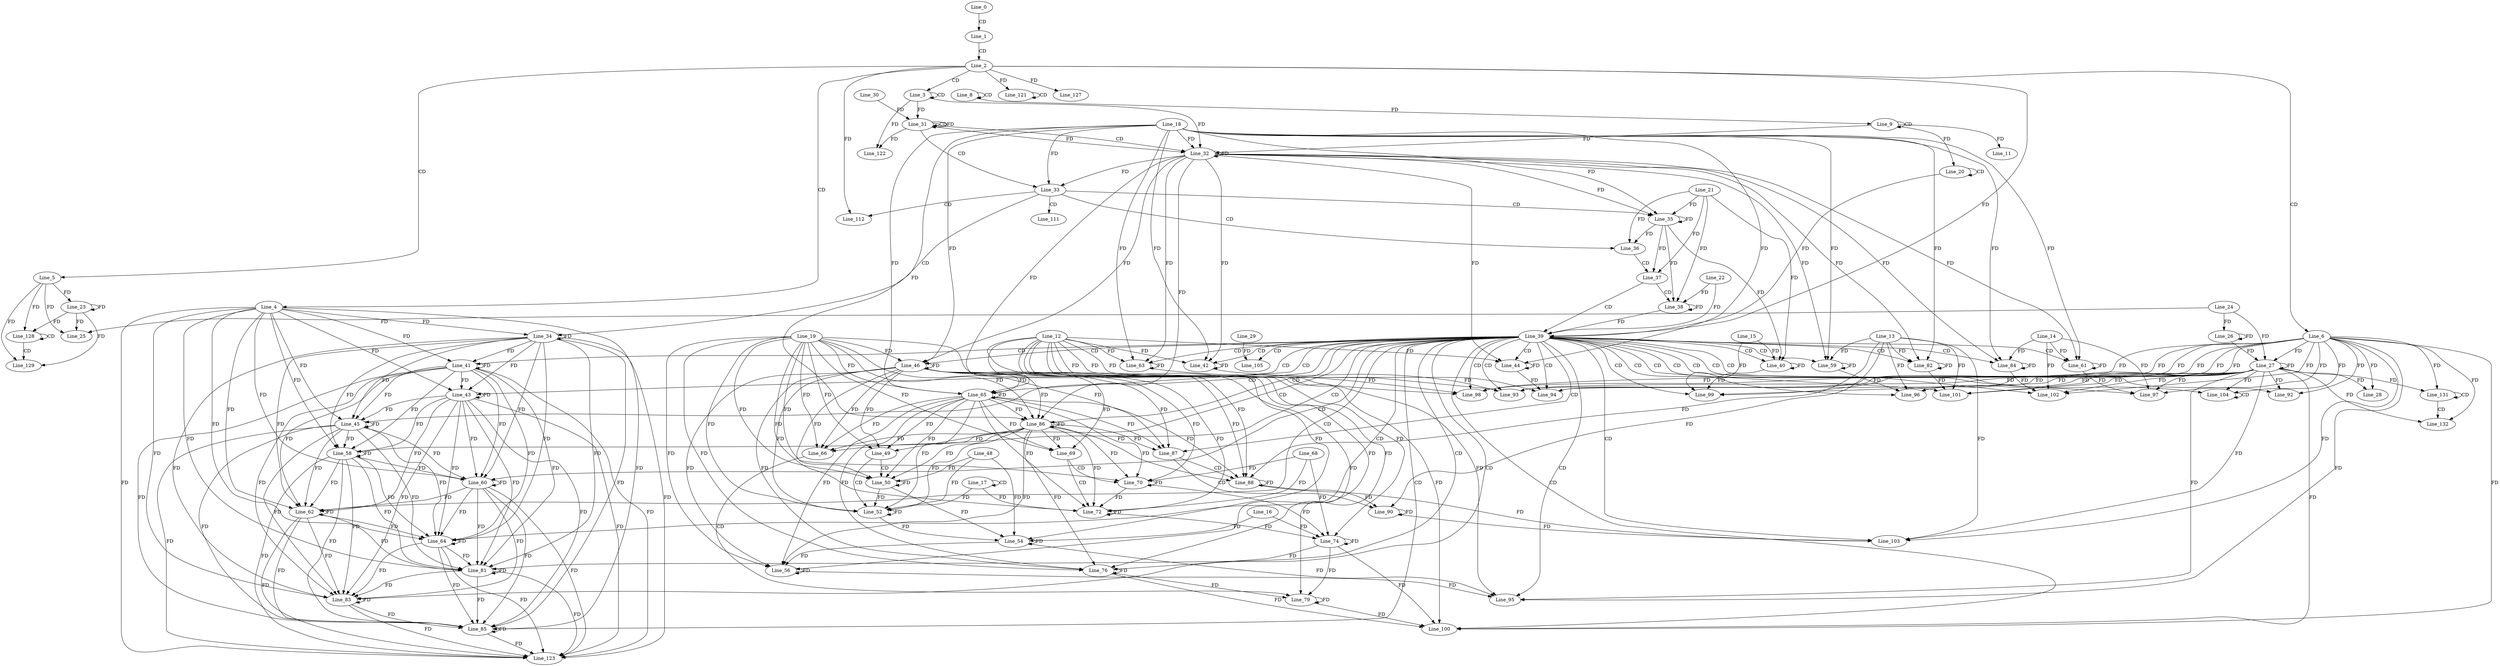 digraph G {
  Line_0;
  Line_1;
  Line_2;
  Line_3;
  Line_3;
  Line_4;
  Line_5;
  Line_6;
  Line_8;
  Line_8;
  Line_9;
  Line_9;
  Line_11;
  Line_17;
  Line_17;
  Line_20;
  Line_20;
  Line_20;
  Line_23;
  Line_23;
  Line_25;
  Line_24;
  Line_26;
  Line_27;
  Line_27;
  Line_28;
  Line_31;
  Line_31;
  Line_30;
  Line_31;
  Line_32;
  Line_18;
  Line_32;
  Line_33;
  Line_34;
  Line_34;
  Line_35;
  Line_21;
  Line_35;
  Line_36;
  Line_37;
  Line_37;
  Line_38;
  Line_22;
  Line_38;
  Line_39;
  Line_39;
  Line_39;
  Line_40;
  Line_15;
  Line_40;
  Line_41;
  Line_41;
  Line_42;
  Line_12;
  Line_42;
  Line_42;
  Line_43;
  Line_43;
  Line_44;
  Line_44;
  Line_44;
  Line_45;
  Line_45;
  Line_46;
  Line_19;
  Line_46;
  Line_49;
  Line_49;
  Line_50;
  Line_48;
  Line_50;
  Line_52;
  Line_52;
  Line_52;
  Line_54;
  Line_54;
  Line_16;
  Line_56;
  Line_56;
  Line_58;
  Line_58;
  Line_59;
  Line_13;
  Line_59;
  Line_60;
  Line_60;
  Line_61;
  Line_14;
  Line_61;
  Line_62;
  Line_62;
  Line_63;
  Line_63;
  Line_63;
  Line_64;
  Line_64;
  Line_65;
  Line_65;
  Line_66;
  Line_69;
  Line_69;
  Line_70;
  Line_68;
  Line_70;
  Line_72;
  Line_72;
  Line_72;
  Line_74;
  Line_74;
  Line_76;
  Line_76;
  Line_76;
  Line_79;
  Line_81;
  Line_81;
  Line_82;
  Line_82;
  Line_83;
  Line_83;
  Line_84;
  Line_84;
  Line_85;
  Line_85;
  Line_86;
  Line_86;
  Line_87;
  Line_87;
  Line_88;
  Line_88;
  Line_90;
  Line_92;
  Line_93;
  Line_94;
  Line_95;
  Line_96;
  Line_97;
  Line_98;
  Line_99;
  Line_100;
  Line_101;
  Line_102;
  Line_103;
  Line_104;
  Line_104;
  Line_105;
  Line_29;
  Line_111;
  Line_112;
  Line_121;
  Line_121;
  Line_122;
  Line_123;
  Line_127;
  Line_128;
  Line_128;
  Line_128;
  Line_129;
  Line_131;
  Line_131;
  Line_131;
  Line_132;
  Line_0 -> Line_1 [ label="CD" ];
  Line_1 -> Line_2 [ label="CD" ];
  Line_2 -> Line_3 [ label="CD" ];
  Line_3 -> Line_3 [ label="CD" ];
  Line_2 -> Line_4 [ label="CD" ];
  Line_2 -> Line_5 [ label="CD" ];
  Line_2 -> Line_6 [ label="CD" ];
  Line_8 -> Line_8 [ label="CD" ];
  Line_9 -> Line_9 [ label="CD" ];
  Line_8 -> Line_9 [ label="FD" ];
  Line_9 -> Line_11 [ label="FD" ];
  Line_17 -> Line_17 [ label="CD" ];
  Line_20 -> Line_20 [ label="CD" ];
  Line_9 -> Line_20 [ label="FD" ];
  Line_5 -> Line_23 [ label="FD" ];
  Line_23 -> Line_23 [ label="FD" ];
  Line_5 -> Line_25 [ label="FD" ];
  Line_23 -> Line_25 [ label="FD" ];
  Line_24 -> Line_25 [ label="FD" ];
  Line_24 -> Line_26 [ label="FD" ];
  Line_26 -> Line_26 [ label="FD" ];
  Line_6 -> Line_27 [ label="FD" ];
  Line_27 -> Line_27 [ label="FD" ];
  Line_24 -> Line_27 [ label="FD" ];
  Line_26 -> Line_27 [ label="FD" ];
  Line_6 -> Line_28 [ label="FD" ];
  Line_27 -> Line_28 [ label="FD" ];
  Line_31 -> Line_31 [ label="CD" ];
  Line_31 -> Line_31 [ label="FD" ];
  Line_3 -> Line_31 [ label="FD" ];
  Line_30 -> Line_31 [ label="FD" ];
  Line_31 -> Line_32 [ label="CD" ];
  Line_32 -> Line_32 [ label="FD" ];
  Line_18 -> Line_32 [ label="FD" ];
  Line_9 -> Line_32 [ label="FD" ];
  Line_31 -> Line_32 [ label="FD" ];
  Line_3 -> Line_32 [ label="FD" ];
  Line_31 -> Line_33 [ label="CD" ];
  Line_32 -> Line_33 [ label="FD" ];
  Line_18 -> Line_33 [ label="FD" ];
  Line_33 -> Line_34 [ label="CD" ];
  Line_34 -> Line_34 [ label="FD" ];
  Line_4 -> Line_34 [ label="FD" ];
  Line_33 -> Line_35 [ label="CD" ];
  Line_35 -> Line_35 [ label="FD" ];
  Line_21 -> Line_35 [ label="FD" ];
  Line_32 -> Line_35 [ label="FD" ];
  Line_18 -> Line_35 [ label="FD" ];
  Line_33 -> Line_36 [ label="CD" ];
  Line_35 -> Line_36 [ label="FD" ];
  Line_21 -> Line_36 [ label="FD" ];
  Line_36 -> Line_37 [ label="CD" ];
  Line_35 -> Line_37 [ label="FD" ];
  Line_21 -> Line_37 [ label="FD" ];
  Line_37 -> Line_38 [ label="CD" ];
  Line_38 -> Line_38 [ label="FD" ];
  Line_22 -> Line_38 [ label="FD" ];
  Line_35 -> Line_38 [ label="FD" ];
  Line_21 -> Line_38 [ label="FD" ];
  Line_37 -> Line_39 [ label="CD" ];
  Line_38 -> Line_39 [ label="FD" ];
  Line_22 -> Line_39 [ label="FD" ];
  Line_20 -> Line_39 [ label="FD" ];
  Line_2 -> Line_39 [ label="FD" ];
  Line_39 -> Line_40 [ label="CD" ];
  Line_40 -> Line_40 [ label="FD" ];
  Line_15 -> Line_40 [ label="FD" ];
  Line_35 -> Line_40 [ label="FD" ];
  Line_21 -> Line_40 [ label="FD" ];
  Line_39 -> Line_41 [ label="CD" ];
  Line_34 -> Line_41 [ label="FD" ];
  Line_41 -> Line_41 [ label="FD" ];
  Line_4 -> Line_41 [ label="FD" ];
  Line_39 -> Line_42 [ label="CD" ];
  Line_42 -> Line_42 [ label="FD" ];
  Line_12 -> Line_42 [ label="FD" ];
  Line_32 -> Line_42 [ label="FD" ];
  Line_18 -> Line_42 [ label="FD" ];
  Line_39 -> Line_43 [ label="CD" ];
  Line_34 -> Line_43 [ label="FD" ];
  Line_41 -> Line_43 [ label="FD" ];
  Line_43 -> Line_43 [ label="FD" ];
  Line_4 -> Line_43 [ label="FD" ];
  Line_39 -> Line_44 [ label="CD" ];
  Line_44 -> Line_44 [ label="FD" ];
  Line_12 -> Line_44 [ label="FD" ];
  Line_32 -> Line_44 [ label="FD" ];
  Line_18 -> Line_44 [ label="FD" ];
  Line_39 -> Line_45 [ label="CD" ];
  Line_34 -> Line_45 [ label="FD" ];
  Line_41 -> Line_45 [ label="FD" ];
  Line_43 -> Line_45 [ label="FD" ];
  Line_45 -> Line_45 [ label="FD" ];
  Line_4 -> Line_45 [ label="FD" ];
  Line_39 -> Line_46 [ label="CD" ];
  Line_46 -> Line_46 [ label="FD" ];
  Line_19 -> Line_46 [ label="FD" ];
  Line_32 -> Line_46 [ label="FD" ];
  Line_18 -> Line_46 [ label="FD" ];
  Line_46 -> Line_49 [ label="FD" ];
  Line_19 -> Line_49 [ label="FD" ];
  Line_49 -> Line_50 [ label="CD" ];
  Line_48 -> Line_50 [ label="FD" ];
  Line_50 -> Line_50 [ label="FD" ];
  Line_46 -> Line_50 [ label="FD" ];
  Line_19 -> Line_50 [ label="FD" ];
  Line_49 -> Line_52 [ label="CD" ];
  Line_48 -> Line_52 [ label="FD" ];
  Line_50 -> Line_52 [ label="FD" ];
  Line_52 -> Line_52 [ label="FD" ];
  Line_17 -> Line_52 [ label="FD" ];
  Line_46 -> Line_52 [ label="FD" ];
  Line_19 -> Line_52 [ label="FD" ];
  Line_54 -> Line_54 [ label="FD" ];
  Line_12 -> Line_54 [ label="FD" ];
  Line_16 -> Line_54 [ label="FD" ];
  Line_48 -> Line_54 [ label="FD" ];
  Line_50 -> Line_54 [ label="FD" ];
  Line_52 -> Line_54 [ label="FD" ];
  Line_54 -> Line_56 [ label="FD" ];
  Line_56 -> Line_56 [ label="FD" ];
  Line_12 -> Line_56 [ label="FD" ];
  Line_46 -> Line_56 [ label="FD" ];
  Line_19 -> Line_56 [ label="FD" ];
  Line_39 -> Line_58 [ label="CD" ];
  Line_34 -> Line_58 [ label="FD" ];
  Line_41 -> Line_58 [ label="FD" ];
  Line_43 -> Line_58 [ label="FD" ];
  Line_45 -> Line_58 [ label="FD" ];
  Line_58 -> Line_58 [ label="FD" ];
  Line_4 -> Line_58 [ label="FD" ];
  Line_39 -> Line_59 [ label="CD" ];
  Line_59 -> Line_59 [ label="FD" ];
  Line_13 -> Line_59 [ label="FD" ];
  Line_32 -> Line_59 [ label="FD" ];
  Line_18 -> Line_59 [ label="FD" ];
  Line_39 -> Line_60 [ label="CD" ];
  Line_34 -> Line_60 [ label="FD" ];
  Line_41 -> Line_60 [ label="FD" ];
  Line_43 -> Line_60 [ label="FD" ];
  Line_45 -> Line_60 [ label="FD" ];
  Line_58 -> Line_60 [ label="FD" ];
  Line_60 -> Line_60 [ label="FD" ];
  Line_4 -> Line_60 [ label="FD" ];
  Line_39 -> Line_61 [ label="CD" ];
  Line_61 -> Line_61 [ label="FD" ];
  Line_14 -> Line_61 [ label="FD" ];
  Line_32 -> Line_61 [ label="FD" ];
  Line_18 -> Line_61 [ label="FD" ];
  Line_39 -> Line_62 [ label="CD" ];
  Line_34 -> Line_62 [ label="FD" ];
  Line_41 -> Line_62 [ label="FD" ];
  Line_43 -> Line_62 [ label="FD" ];
  Line_45 -> Line_62 [ label="FD" ];
  Line_58 -> Line_62 [ label="FD" ];
  Line_60 -> Line_62 [ label="FD" ];
  Line_62 -> Line_62 [ label="FD" ];
  Line_4 -> Line_62 [ label="FD" ];
  Line_39 -> Line_63 [ label="CD" ];
  Line_63 -> Line_63 [ label="FD" ];
  Line_12 -> Line_63 [ label="FD" ];
  Line_32 -> Line_63 [ label="FD" ];
  Line_18 -> Line_63 [ label="FD" ];
  Line_39 -> Line_64 [ label="CD" ];
  Line_34 -> Line_64 [ label="FD" ];
  Line_41 -> Line_64 [ label="FD" ];
  Line_43 -> Line_64 [ label="FD" ];
  Line_45 -> Line_64 [ label="FD" ];
  Line_58 -> Line_64 [ label="FD" ];
  Line_60 -> Line_64 [ label="FD" ];
  Line_62 -> Line_64 [ label="FD" ];
  Line_64 -> Line_64 [ label="FD" ];
  Line_4 -> Line_64 [ label="FD" ];
  Line_39 -> Line_65 [ label="CD" ];
  Line_46 -> Line_65 [ label="FD" ];
  Line_65 -> Line_65 [ label="FD" ];
  Line_19 -> Line_65 [ label="FD" ];
  Line_32 -> Line_65 [ label="FD" ];
  Line_18 -> Line_65 [ label="FD" ];
  Line_39 -> Line_66 [ label="CD" ];
  Line_46 -> Line_66 [ label="FD" ];
  Line_65 -> Line_66 [ label="FD" ];
  Line_19 -> Line_66 [ label="FD" ];
  Line_46 -> Line_69 [ label="FD" ];
  Line_65 -> Line_69 [ label="FD" ];
  Line_19 -> Line_69 [ label="FD" ];
  Line_69 -> Line_70 [ label="CD" ];
  Line_68 -> Line_70 [ label="FD" ];
  Line_70 -> Line_70 [ label="FD" ];
  Line_46 -> Line_70 [ label="FD" ];
  Line_65 -> Line_70 [ label="FD" ];
  Line_19 -> Line_70 [ label="FD" ];
  Line_69 -> Line_72 [ label="CD" ];
  Line_68 -> Line_72 [ label="FD" ];
  Line_70 -> Line_72 [ label="FD" ];
  Line_72 -> Line_72 [ label="FD" ];
  Line_17 -> Line_72 [ label="FD" ];
  Line_46 -> Line_72 [ label="FD" ];
  Line_65 -> Line_72 [ label="FD" ];
  Line_19 -> Line_72 [ label="FD" ];
  Line_74 -> Line_74 [ label="FD" ];
  Line_12 -> Line_74 [ label="FD" ];
  Line_16 -> Line_74 [ label="FD" ];
  Line_68 -> Line_74 [ label="FD" ];
  Line_70 -> Line_74 [ label="FD" ];
  Line_72 -> Line_74 [ label="FD" ];
  Line_74 -> Line_76 [ label="FD" ];
  Line_76 -> Line_76 [ label="FD" ];
  Line_12 -> Line_76 [ label="FD" ];
  Line_46 -> Line_76 [ label="FD" ];
  Line_65 -> Line_76 [ label="FD" ];
  Line_19 -> Line_76 [ label="FD" ];
  Line_66 -> Line_79 [ label="CD" ];
  Line_74 -> Line_79 [ label="FD" ];
  Line_76 -> Line_79 [ label="FD" ];
  Line_79 -> Line_79 [ label="FD" ];
  Line_12 -> Line_79 [ label="FD" ];
  Line_39 -> Line_81 [ label="CD" ];
  Line_34 -> Line_81 [ label="FD" ];
  Line_41 -> Line_81 [ label="FD" ];
  Line_43 -> Line_81 [ label="FD" ];
  Line_45 -> Line_81 [ label="FD" ];
  Line_58 -> Line_81 [ label="FD" ];
  Line_60 -> Line_81 [ label="FD" ];
  Line_62 -> Line_81 [ label="FD" ];
  Line_64 -> Line_81 [ label="FD" ];
  Line_81 -> Line_81 [ label="FD" ];
  Line_4 -> Line_81 [ label="FD" ];
  Line_39 -> Line_82 [ label="CD" ];
  Line_82 -> Line_82 [ label="FD" ];
  Line_13 -> Line_82 [ label="FD" ];
  Line_32 -> Line_82 [ label="FD" ];
  Line_18 -> Line_82 [ label="FD" ];
  Line_39 -> Line_83 [ label="CD" ];
  Line_34 -> Line_83 [ label="FD" ];
  Line_41 -> Line_83 [ label="FD" ];
  Line_43 -> Line_83 [ label="FD" ];
  Line_45 -> Line_83 [ label="FD" ];
  Line_58 -> Line_83 [ label="FD" ];
  Line_60 -> Line_83 [ label="FD" ];
  Line_62 -> Line_83 [ label="FD" ];
  Line_64 -> Line_83 [ label="FD" ];
  Line_81 -> Line_83 [ label="FD" ];
  Line_83 -> Line_83 [ label="FD" ];
  Line_4 -> Line_83 [ label="FD" ];
  Line_39 -> Line_84 [ label="CD" ];
  Line_84 -> Line_84 [ label="FD" ];
  Line_14 -> Line_84 [ label="FD" ];
  Line_32 -> Line_84 [ label="FD" ];
  Line_18 -> Line_84 [ label="FD" ];
  Line_39 -> Line_85 [ label="CD" ];
  Line_34 -> Line_85 [ label="FD" ];
  Line_41 -> Line_85 [ label="FD" ];
  Line_43 -> Line_85 [ label="FD" ];
  Line_45 -> Line_85 [ label="FD" ];
  Line_58 -> Line_85 [ label="FD" ];
  Line_60 -> Line_85 [ label="FD" ];
  Line_62 -> Line_85 [ label="FD" ];
  Line_64 -> Line_85 [ label="FD" ];
  Line_81 -> Line_85 [ label="FD" ];
  Line_83 -> Line_85 [ label="FD" ];
  Line_85 -> Line_85 [ label="FD" ];
  Line_4 -> Line_85 [ label="FD" ];
  Line_39 -> Line_86 [ label="CD" ];
  Line_46 -> Line_86 [ label="FD" ];
  Line_65 -> Line_86 [ label="FD" ];
  Line_86 -> Line_86 [ label="FD" ];
  Line_19 -> Line_86 [ label="FD" ];
  Line_32 -> Line_86 [ label="FD" ];
  Line_18 -> Line_86 [ label="FD" ];
  Line_39 -> Line_87 [ label="CD" ];
  Line_46 -> Line_87 [ label="FD" ];
  Line_65 -> Line_87 [ label="FD" ];
  Line_86 -> Line_87 [ label="FD" ];
  Line_19 -> Line_87 [ label="FD" ];
  Line_87 -> Line_88 [ label="CD" ];
  Line_88 -> Line_88 [ label="FD" ];
  Line_13 -> Line_88 [ label="FD" ];
  Line_46 -> Line_88 [ label="FD" ];
  Line_65 -> Line_88 [ label="FD" ];
  Line_86 -> Line_88 [ label="FD" ];
  Line_19 -> Line_88 [ label="FD" ];
  Line_87 -> Line_90 [ label="CD" ];
  Line_88 -> Line_90 [ label="FD" ];
  Line_90 -> Line_90 [ label="FD" ];
  Line_13 -> Line_90 [ label="FD" ];
  Line_39 -> Line_92 [ label="CD" ];
  Line_6 -> Line_92 [ label="FD" ];
  Line_27 -> Line_92 [ label="FD" ];
  Line_39 -> Line_93 [ label="CD" ];
  Line_6 -> Line_93 [ label="FD" ];
  Line_27 -> Line_93 [ label="FD" ];
  Line_42 -> Line_93 [ label="FD" ];
  Line_12 -> Line_93 [ label="FD" ];
  Line_39 -> Line_94 [ label="CD" ];
  Line_6 -> Line_94 [ label="FD" ];
  Line_27 -> Line_94 [ label="FD" ];
  Line_44 -> Line_94 [ label="FD" ];
  Line_12 -> Line_94 [ label="FD" ];
  Line_39 -> Line_95 [ label="CD" ];
  Line_6 -> Line_95 [ label="FD" ];
  Line_27 -> Line_95 [ label="FD" ];
  Line_54 -> Line_95 [ label="FD" ];
  Line_56 -> Line_95 [ label="FD" ];
  Line_12 -> Line_95 [ label="FD" ];
  Line_39 -> Line_96 [ label="CD" ];
  Line_6 -> Line_96 [ label="FD" ];
  Line_27 -> Line_96 [ label="FD" ];
  Line_59 -> Line_96 [ label="FD" ];
  Line_13 -> Line_96 [ label="FD" ];
  Line_39 -> Line_97 [ label="CD" ];
  Line_6 -> Line_97 [ label="FD" ];
  Line_27 -> Line_97 [ label="FD" ];
  Line_61 -> Line_97 [ label="FD" ];
  Line_14 -> Line_97 [ label="FD" ];
  Line_39 -> Line_98 [ label="CD" ];
  Line_6 -> Line_98 [ label="FD" ];
  Line_27 -> Line_98 [ label="FD" ];
  Line_63 -> Line_98 [ label="FD" ];
  Line_12 -> Line_98 [ label="FD" ];
  Line_39 -> Line_99 [ label="CD" ];
  Line_6 -> Line_99 [ label="FD" ];
  Line_27 -> Line_99 [ label="FD" ];
  Line_40 -> Line_99 [ label="FD" ];
  Line_15 -> Line_99 [ label="FD" ];
  Line_39 -> Line_100 [ label="CD" ];
  Line_6 -> Line_100 [ label="FD" ];
  Line_27 -> Line_100 [ label="FD" ];
  Line_74 -> Line_100 [ label="FD" ];
  Line_76 -> Line_100 [ label="FD" ];
  Line_79 -> Line_100 [ label="FD" ];
  Line_12 -> Line_100 [ label="FD" ];
  Line_39 -> Line_101 [ label="CD" ];
  Line_6 -> Line_101 [ label="FD" ];
  Line_27 -> Line_101 [ label="FD" ];
  Line_82 -> Line_101 [ label="FD" ];
  Line_13 -> Line_101 [ label="FD" ];
  Line_39 -> Line_102 [ label="CD" ];
  Line_6 -> Line_102 [ label="FD" ];
  Line_27 -> Line_102 [ label="FD" ];
  Line_84 -> Line_102 [ label="FD" ];
  Line_14 -> Line_102 [ label="FD" ];
  Line_39 -> Line_103 [ label="CD" ];
  Line_6 -> Line_103 [ label="FD" ];
  Line_27 -> Line_103 [ label="FD" ];
  Line_88 -> Line_103 [ label="FD" ];
  Line_90 -> Line_103 [ label="FD" ];
  Line_13 -> Line_103 [ label="FD" ];
  Line_39 -> Line_104 [ label="CD" ];
  Line_104 -> Line_104 [ label="CD" ];
  Line_6 -> Line_104 [ label="FD" ];
  Line_27 -> Line_104 [ label="FD" ];
  Line_39 -> Line_105 [ label="CD" ];
  Line_29 -> Line_105 [ label="FD" ];
  Line_33 -> Line_111 [ label="CD" ];
  Line_33 -> Line_112 [ label="CD" ];
  Line_2 -> Line_112 [ label="FD" ];
  Line_121 -> Line_121 [ label="CD" ];
  Line_2 -> Line_121 [ label="FD" ];
  Line_31 -> Line_122 [ label="FD" ];
  Line_3 -> Line_122 [ label="FD" ];
  Line_34 -> Line_123 [ label="FD" ];
  Line_41 -> Line_123 [ label="FD" ];
  Line_43 -> Line_123 [ label="FD" ];
  Line_45 -> Line_123 [ label="FD" ];
  Line_58 -> Line_123 [ label="FD" ];
  Line_60 -> Line_123 [ label="FD" ];
  Line_62 -> Line_123 [ label="FD" ];
  Line_64 -> Line_123 [ label="FD" ];
  Line_81 -> Line_123 [ label="FD" ];
  Line_83 -> Line_123 [ label="FD" ];
  Line_85 -> Line_123 [ label="FD" ];
  Line_4 -> Line_123 [ label="FD" ];
  Line_2 -> Line_127 [ label="FD" ];
  Line_128 -> Line_128 [ label="CD" ];
  Line_5 -> Line_128 [ label="FD" ];
  Line_23 -> Line_128 [ label="FD" ];
  Line_128 -> Line_129 [ label="CD" ];
  Line_5 -> Line_129 [ label="FD" ];
  Line_23 -> Line_129 [ label="FD" ];
  Line_131 -> Line_131 [ label="CD" ];
  Line_6 -> Line_131 [ label="FD" ];
  Line_27 -> Line_131 [ label="FD" ];
  Line_131 -> Line_132 [ label="CD" ];
  Line_6 -> Line_132 [ label="FD" ];
  Line_27 -> Line_132 [ label="FD" ];
  Line_65 -> Line_49 [ label="FD" ];
  Line_86 -> Line_49 [ label="FD" ];
  Line_65 -> Line_50 [ label="FD" ];
  Line_86 -> Line_50 [ label="FD" ];
  Line_65 -> Line_52 [ label="FD" ];
  Line_86 -> Line_52 [ label="FD" ];
  Line_65 -> Line_56 [ label="FD" ];
  Line_86 -> Line_56 [ label="FD" ];
  Line_86 -> Line_66 [ label="FD" ];
  Line_86 -> Line_69 [ label="FD" ];
  Line_86 -> Line_70 [ label="FD" ];
  Line_86 -> Line_72 [ label="FD" ];
  Line_86 -> Line_76 [ label="FD" ];
}
